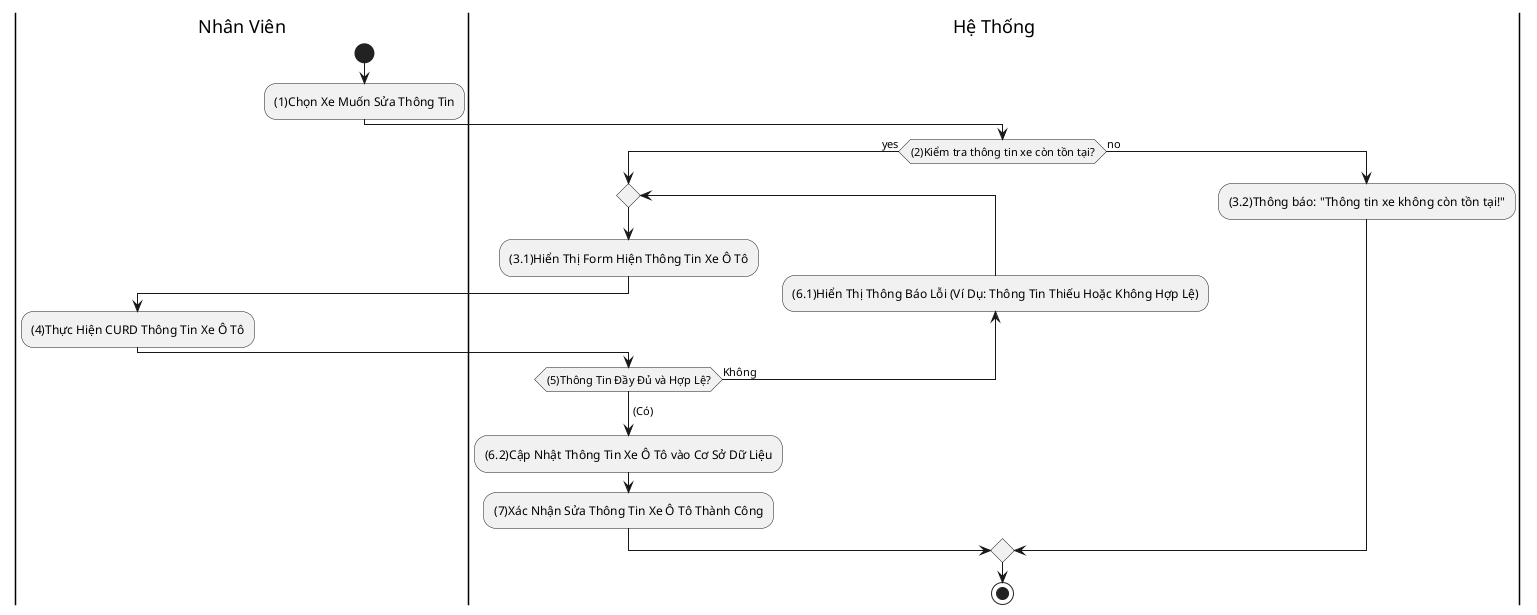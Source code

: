 @startuml
|Nhân Viên|
start
:(1)Chọn Xe Muốn Sửa Thông Tin;
|Hệ Thống|
if ((2)Kiểm tra thông tin xe còn tồn tại?) then (yes)
  repeat 
    :(3.1)Hiển Thị Form Hiện Thông Tin Xe Ô Tô;
    |Nhân Viên|
    :(4)Thực Hiện CURD Thông Tin Xe Ô Tô;
    |Hệ Thống|
    backward :(6.1)Hiển Thị Thông Báo Lỗi (Ví Dụ: Thông Tin Thiếu Hoặc Không Hợp Lệ);
    repeat while ((5)Thông Tin Đầy Đủ và Hợp Lệ?) is (Không)
    -> (Có);
    :(6.2)Cập Nhật Thông Tin Xe Ô Tô vào Cơ Sở Dữ Liệu;
    :(7)Xác Nhận Sửa Thông Tin Xe Ô Tô Thành Công;
else (no)
  :(3.2)Thông báo: "Thông tin xe không còn tồn tại!";
endif
stop
@enduml